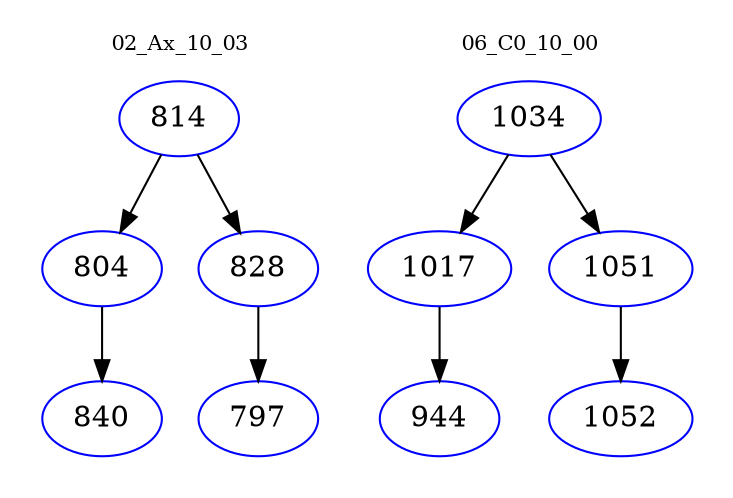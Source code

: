 digraph{
subgraph cluster_0 {
color = white
label = "02_Ax_10_03";
fontsize=10;
T0_814 [label="814", color="blue"]
T0_814 -> T0_804 [color="black"]
T0_804 [label="804", color="blue"]
T0_804 -> T0_840 [color="black"]
T0_840 [label="840", color="blue"]
T0_814 -> T0_828 [color="black"]
T0_828 [label="828", color="blue"]
T0_828 -> T0_797 [color="black"]
T0_797 [label="797", color="blue"]
}
subgraph cluster_1 {
color = white
label = "06_C0_10_00";
fontsize=10;
T1_1034 [label="1034", color="blue"]
T1_1034 -> T1_1017 [color="black"]
T1_1017 [label="1017", color="blue"]
T1_1017 -> T1_944 [color="black"]
T1_944 [label="944", color="blue"]
T1_1034 -> T1_1051 [color="black"]
T1_1051 [label="1051", color="blue"]
T1_1051 -> T1_1052 [color="black"]
T1_1052 [label="1052", color="blue"]
}
}
